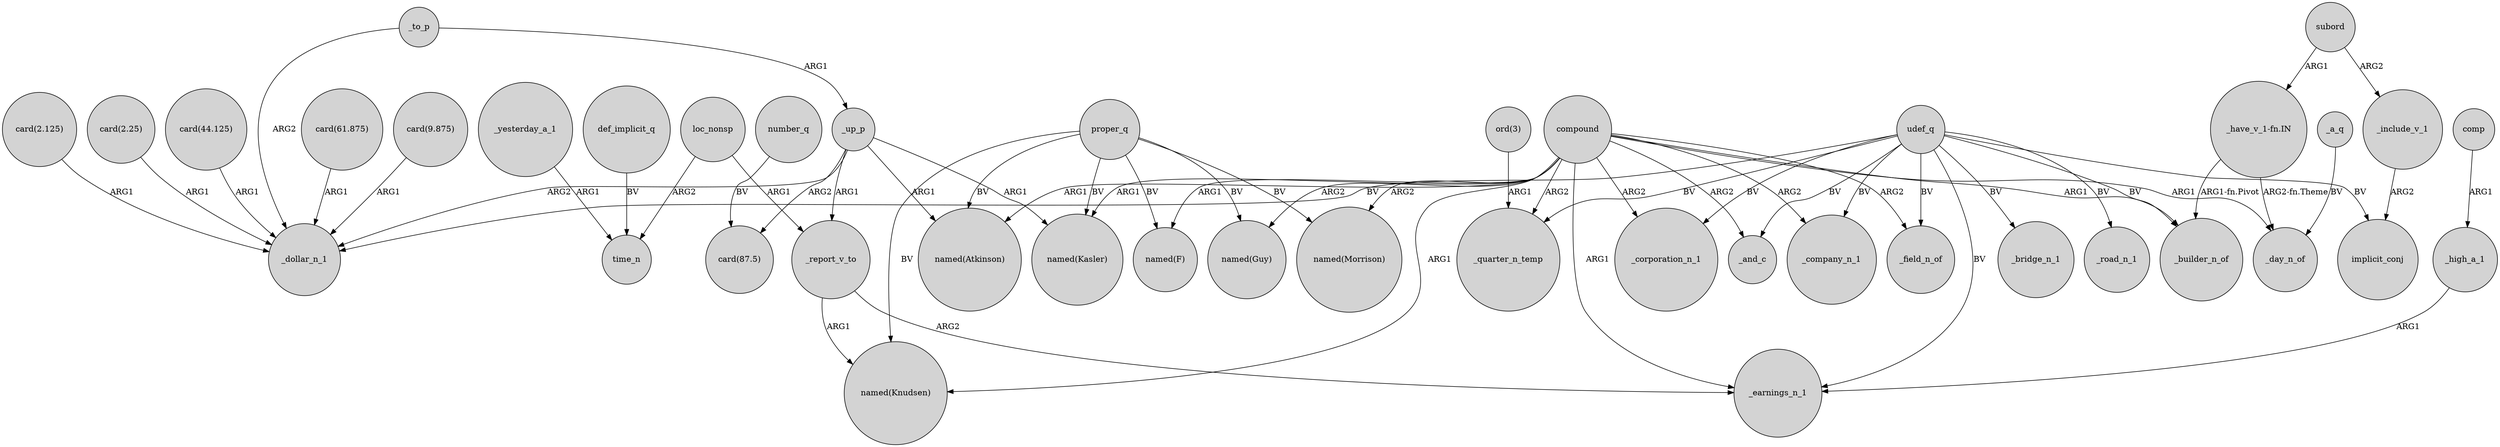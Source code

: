 digraph {
	node [shape=circle style=filled]
	udef_q -> _company_n_1 [label=BV]
	number_q -> "card(87.5)" [label=BV]
	compound -> _quarter_n_temp [label=ARG2]
	_yesterday_a_1 -> time_n [label=ARG1]
	_to_p -> _dollar_n_1 [label=ARG2]
	compound -> "named(Kasler)" [label=ARG1]
	proper_q -> "named(Atkinson)" [label=BV]
	"_have_v_1-fn.IN" -> _day_n_of [label="ARG2-fn.Theme"]
	compound -> "named(Guy)" [label=ARG2]
	"card(61.875)" -> _dollar_n_1 [label=ARG1]
	proper_q -> "named(F)" [label=BV]
	_up_p -> _dollar_n_1 [label=ARG2]
	proper_q -> "named(Kasler)" [label=BV]
	compound -> _company_n_1 [label=ARG2]
	compound -> _corporation_n_1 [label=ARG2]
	udef_q -> _earnings_n_1 [label=BV]
	compound -> _earnings_n_1 [label=ARG1]
	compound -> _builder_n_of [label=ARG1]
	udef_q -> _builder_n_of [label=BV]
	compound -> "named(Atkinson)" [label=ARG1]
	comp -> _high_a_1 [label=ARG1]
	_include_v_1 -> implicit_conj [label=ARG2]
	udef_q -> implicit_conj [label=BV]
	udef_q -> _field_n_of [label=BV]
	loc_nonsp -> time_n [label=ARG2]
	_to_p -> _up_p [label=ARG1]
	udef_q -> _corporation_n_1 [label=BV]
	compound -> _and_c [label=ARG2]
	"card(9.875)" -> _dollar_n_1 [label=ARG1]
	_up_p -> "named(Atkinson)" [label=ARG1]
	_up_p -> "card(87.5)" [label=ARG2]
	"card(2.125)" -> _dollar_n_1 [label=ARG1]
	compound -> "named(Knudsen)" [label=ARG1]
	_high_a_1 -> _earnings_n_1 [label=ARG1]
	"ord(3)" -> _quarter_n_temp [label=ARG1]
	_up_p -> _report_v_to [label=ARG1]
	_a_q -> _day_n_of [label=BV]
	_up_p -> "named(Kasler)" [label=ARG1]
	udef_q -> _road_n_1 [label=BV]
	compound -> _day_n_of [label=ARG1]
	loc_nonsp -> _report_v_to [label=ARG1]
	compound -> "named(Morrison)" [label=ARG2]
	"card(2.25)" -> _dollar_n_1 [label=ARG1]
	subord -> _include_v_1 [label=ARG2]
	_report_v_to -> "named(Knudsen)" [label=ARG1]
	subord -> "_have_v_1-fn.IN" [label=ARG1]
	_report_v_to -> _earnings_n_1 [label=ARG2]
	"card(44.125)" -> _dollar_n_1 [label=ARG1]
	compound -> _field_n_of [label=ARG2]
	udef_q -> _quarter_n_temp [label=BV]
	"_have_v_1-fn.IN" -> _builder_n_of [label="ARG1-fn.Pivot"]
	udef_q -> _and_c [label=BV]
	compound -> "named(F)" [label=ARG1]
	proper_q -> "named(Knudsen)" [label=BV]
	proper_q -> "named(Guy)" [label=BV]
	proper_q -> "named(Morrison)" [label=BV]
	udef_q -> _dollar_n_1 [label=BV]
	def_implicit_q -> time_n [label=BV]
	udef_q -> _bridge_n_1 [label=BV]
}

